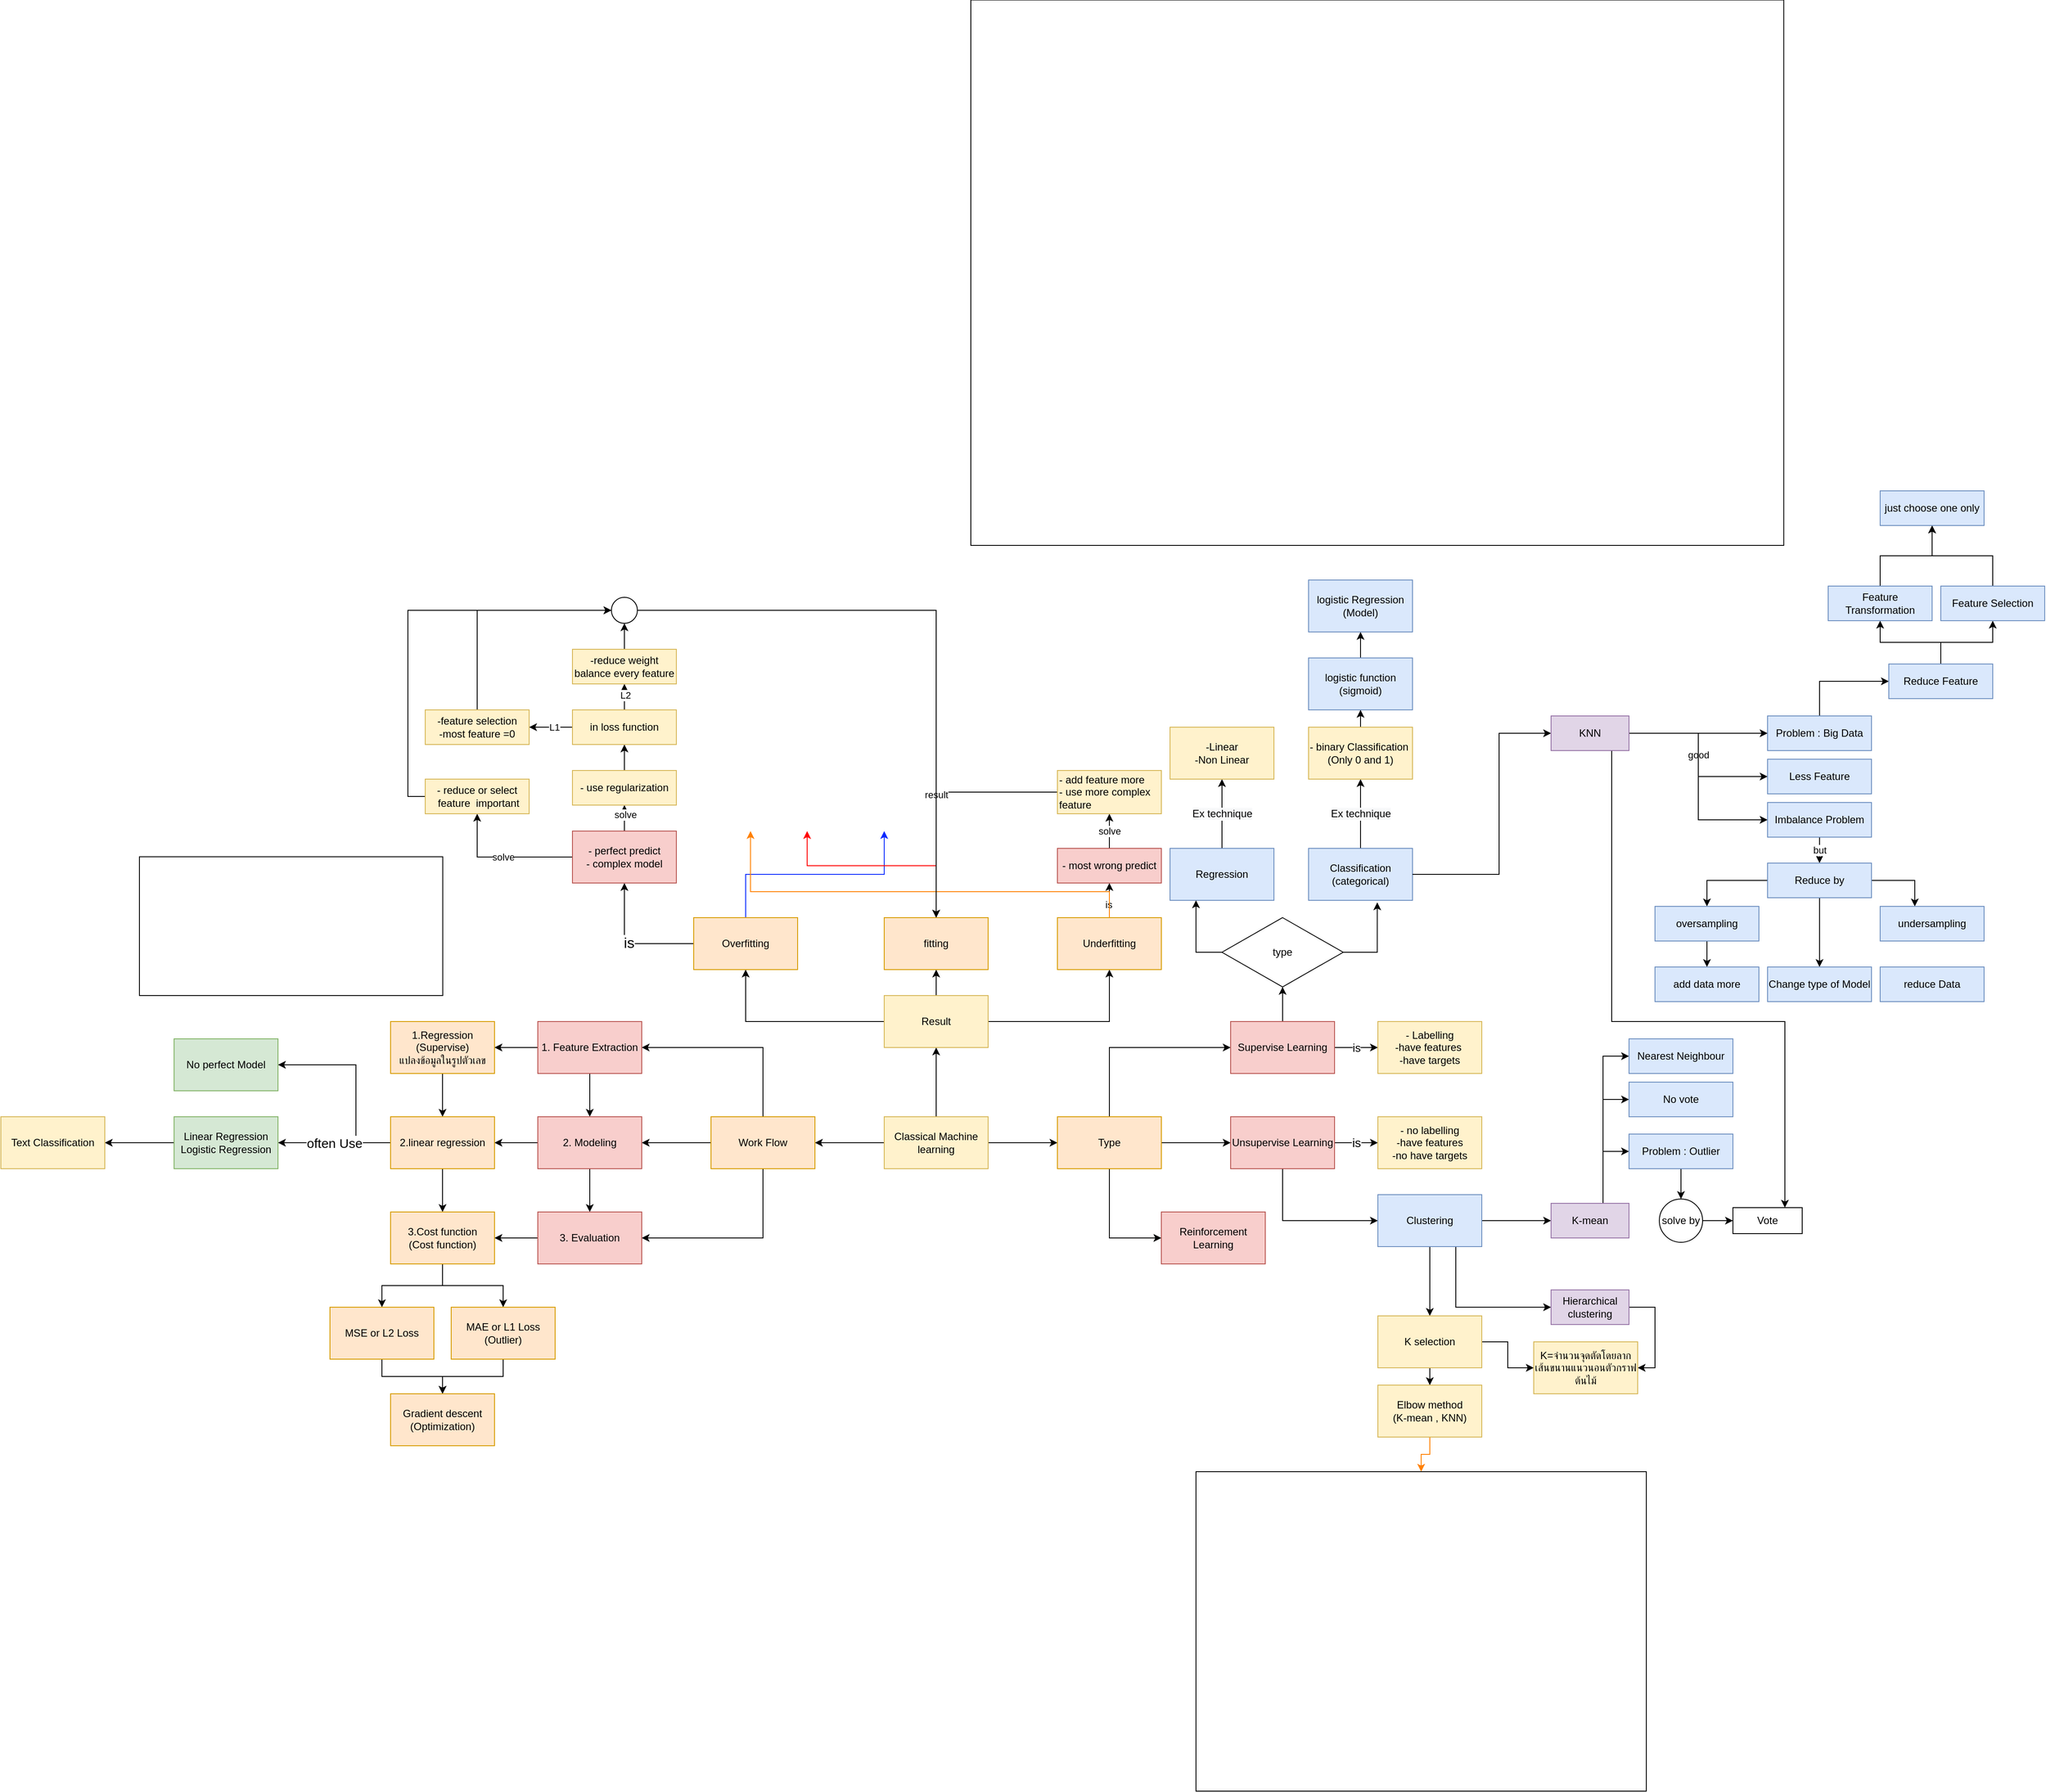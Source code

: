 <mxfile version="13.9.2" type="github">
  <diagram id="u7vMfmhDxUpjMfZTF0d0" name="Page-1">
    <mxGraphModel dx="4926" dy="3068" grid="1" gridSize="10" guides="1" tooltips="1" connect="1" arrows="1" fold="1" page="1" pageScale="1" pageWidth="850" pageHeight="1100" math="0" shadow="0">
      <root>
        <mxCell id="0" />
        <mxCell id="1" parent="0" />
        <mxCell id="d75JqOyk75VXoO-1uGtl-3" value="" style="edgeStyle=orthogonalEdgeStyle;rounded=0;orthogonalLoop=1;jettySize=auto;html=1;" parent="1" source="d75JqOyk75VXoO-1uGtl-1" target="d75JqOyk75VXoO-1uGtl-2" edge="1">
          <mxGeometry relative="1" as="geometry" />
        </mxCell>
        <mxCell id="d75JqOyk75VXoO-1uGtl-12" value="" style="edgeStyle=orthogonalEdgeStyle;rounded=0;orthogonalLoop=1;jettySize=auto;html=1;" parent="1" source="d75JqOyk75VXoO-1uGtl-1" target="d75JqOyk75VXoO-1uGtl-11" edge="1">
          <mxGeometry relative="1" as="geometry" />
        </mxCell>
        <mxCell id="d75JqOyk75VXoO-1uGtl-41" value="" style="edgeStyle=orthogonalEdgeStyle;rounded=0;orthogonalLoop=1;jettySize=auto;html=1;" parent="1" source="d75JqOyk75VXoO-1uGtl-1" target="d75JqOyk75VXoO-1uGtl-40" edge="1">
          <mxGeometry relative="1" as="geometry" />
        </mxCell>
        <mxCell id="d75JqOyk75VXoO-1uGtl-1" value="Classical Machine&lt;br&gt;learning" style="rounded=0;whiteSpace=wrap;html=1;fillColor=#fff2cc;strokeColor=#d6b656;" parent="1" vertex="1">
          <mxGeometry x="360" y="220" width="120" height="60" as="geometry" />
        </mxCell>
        <mxCell id="d75JqOyk75VXoO-1uGtl-5" value="" style="edgeStyle=orthogonalEdgeStyle;rounded=0;orthogonalLoop=1;jettySize=auto;html=1;" parent="1" source="d75JqOyk75VXoO-1uGtl-2" target="d75JqOyk75VXoO-1uGtl-4" edge="1">
          <mxGeometry relative="1" as="geometry">
            <Array as="points">
              <mxPoint x="620" y="140" />
            </Array>
          </mxGeometry>
        </mxCell>
        <mxCell id="d75JqOyk75VXoO-1uGtl-7" value="" style="edgeStyle=orthogonalEdgeStyle;rounded=0;orthogonalLoop=1;jettySize=auto;html=1;" parent="1" source="d75JqOyk75VXoO-1uGtl-2" target="d75JqOyk75VXoO-1uGtl-6" edge="1">
          <mxGeometry relative="1" as="geometry" />
        </mxCell>
        <mxCell id="d75JqOyk75VXoO-1uGtl-10" value="" style="edgeStyle=orthogonalEdgeStyle;rounded=0;orthogonalLoop=1;jettySize=auto;html=1;" parent="1" source="d75JqOyk75VXoO-1uGtl-2" target="d75JqOyk75VXoO-1uGtl-9" edge="1">
          <mxGeometry relative="1" as="geometry">
            <Array as="points">
              <mxPoint x="620" y="360" />
            </Array>
          </mxGeometry>
        </mxCell>
        <mxCell id="d75JqOyk75VXoO-1uGtl-2" value="Type" style="whiteSpace=wrap;html=1;rounded=0;fillColor=#ffe6cc;strokeColor=#d79b00;" parent="1" vertex="1">
          <mxGeometry x="560" y="220" width="120" height="60" as="geometry" />
        </mxCell>
        <mxCell id="d75JqOyk75VXoO-1uGtl-88" value="&lt;font style=&quot;font-size: 13px&quot;&gt;is&lt;/font&gt;" style="edgeStyle=orthogonalEdgeStyle;rounded=0;jumpSize=13;orthogonalLoop=1;jettySize=auto;html=1;" parent="1" source="d75JqOyk75VXoO-1uGtl-4" target="d75JqOyk75VXoO-1uGtl-87" edge="1">
          <mxGeometry relative="1" as="geometry" />
        </mxCell>
        <mxCell id="d75JqOyk75VXoO-1uGtl-101" value="" style="edgeStyle=orthogonalEdgeStyle;rounded=0;jumpSize=13;orthogonalLoop=1;jettySize=auto;html=1;" parent="1" source="d75JqOyk75VXoO-1uGtl-4" target="d75JqOyk75VXoO-1uGtl-100" edge="1">
          <mxGeometry relative="1" as="geometry" />
        </mxCell>
        <mxCell id="d75JqOyk75VXoO-1uGtl-4" value="Supervise Learning" style="whiteSpace=wrap;html=1;rounded=0;fillColor=#f8cecc;strokeColor=#b85450;" parent="1" vertex="1">
          <mxGeometry x="760" y="110" width="120" height="60" as="geometry" />
        </mxCell>
        <mxCell id="d75JqOyk75VXoO-1uGtl-90" value="&lt;font style=&quot;font-size: 14px&quot;&gt;is&lt;/font&gt;" style="edgeStyle=orthogonalEdgeStyle;rounded=0;jumpSize=13;orthogonalLoop=1;jettySize=auto;html=1;" parent="1" source="d75JqOyk75VXoO-1uGtl-6" target="d75JqOyk75VXoO-1uGtl-89" edge="1">
          <mxGeometry relative="1" as="geometry" />
        </mxCell>
        <mxCell id="HByZPsAXWkC0RNmv9mqs-2" value="" style="edgeStyle=orthogonalEdgeStyle;rounded=0;orthogonalLoop=1;jettySize=auto;html=1;entryX=0;entryY=0.5;entryDx=0;entryDy=0;" edge="1" parent="1" source="d75JqOyk75VXoO-1uGtl-6" target="HByZPsAXWkC0RNmv9mqs-1">
          <mxGeometry relative="1" as="geometry">
            <Array as="points">
              <mxPoint x="820" y="340" />
            </Array>
          </mxGeometry>
        </mxCell>
        <mxCell id="d75JqOyk75VXoO-1uGtl-6" value="Unsupervise Learning" style="whiteSpace=wrap;html=1;rounded=0;fillColor=#f8cecc;strokeColor=#b85450;" parent="1" vertex="1">
          <mxGeometry x="760" y="220" width="120" height="60" as="geometry" />
        </mxCell>
        <mxCell id="d75JqOyk75VXoO-1uGtl-9" value="Reinforcement&lt;br&gt;Learning" style="whiteSpace=wrap;html=1;rounded=0;fillColor=#f8cecc;strokeColor=#b85450;" parent="1" vertex="1">
          <mxGeometry x="680" y="330" width="120" height="60" as="geometry" />
        </mxCell>
        <mxCell id="d75JqOyk75VXoO-1uGtl-14" value="" style="edgeStyle=orthogonalEdgeStyle;rounded=0;orthogonalLoop=1;jettySize=auto;html=1;" parent="1" source="d75JqOyk75VXoO-1uGtl-11" target="d75JqOyk75VXoO-1uGtl-13" edge="1">
          <mxGeometry relative="1" as="geometry">
            <Array as="points">
              <mxPoint x="220" y="140" />
            </Array>
          </mxGeometry>
        </mxCell>
        <mxCell id="d75JqOyk75VXoO-1uGtl-16" value="" style="edgeStyle=orthogonalEdgeStyle;rounded=0;orthogonalLoop=1;jettySize=auto;html=1;" parent="1" source="d75JqOyk75VXoO-1uGtl-11" target="d75JqOyk75VXoO-1uGtl-15" edge="1">
          <mxGeometry relative="1" as="geometry">
            <Array as="points">
              <mxPoint x="160" y="250" />
            </Array>
          </mxGeometry>
        </mxCell>
        <mxCell id="d75JqOyk75VXoO-1uGtl-18" value="" style="edgeStyle=orthogonalEdgeStyle;rounded=0;orthogonalLoop=1;jettySize=auto;html=1;" parent="1" source="d75JqOyk75VXoO-1uGtl-11" target="d75JqOyk75VXoO-1uGtl-17" edge="1">
          <mxGeometry relative="1" as="geometry">
            <Array as="points">
              <mxPoint x="220" y="360" />
            </Array>
          </mxGeometry>
        </mxCell>
        <mxCell id="d75JqOyk75VXoO-1uGtl-11" value="Work Flow" style="rounded=0;whiteSpace=wrap;html=1;fillColor=#ffe6cc;strokeColor=#d79b00;" parent="1" vertex="1">
          <mxGeometry x="160" y="220" width="120" height="60" as="geometry" />
        </mxCell>
        <mxCell id="d75JqOyk75VXoO-1uGtl-19" style="edgeStyle=orthogonalEdgeStyle;rounded=0;orthogonalLoop=1;jettySize=auto;html=1;exitX=0.5;exitY=1;exitDx=0;exitDy=0;" parent="1" source="d75JqOyk75VXoO-1uGtl-13" target="d75JqOyk75VXoO-1uGtl-15" edge="1">
          <mxGeometry relative="1" as="geometry" />
        </mxCell>
        <mxCell id="d75JqOyk75VXoO-1uGtl-22" value="" style="edgeStyle=orthogonalEdgeStyle;rounded=0;orthogonalLoop=1;jettySize=auto;html=1;" parent="1" source="d75JqOyk75VXoO-1uGtl-13" target="d75JqOyk75VXoO-1uGtl-21" edge="1">
          <mxGeometry relative="1" as="geometry" />
        </mxCell>
        <mxCell id="d75JqOyk75VXoO-1uGtl-13" value="1. Feature Extraction" style="rounded=0;whiteSpace=wrap;html=1;fillColor=#f8cecc;strokeColor=#b85450;" parent="1" vertex="1">
          <mxGeometry x="-40" y="110" width="120" height="60" as="geometry" />
        </mxCell>
        <mxCell id="d75JqOyk75VXoO-1uGtl-20" style="edgeStyle=orthogonalEdgeStyle;rounded=0;orthogonalLoop=1;jettySize=auto;html=1;entryX=0.5;entryY=0;entryDx=0;entryDy=0;" parent="1" source="d75JqOyk75VXoO-1uGtl-15" target="d75JqOyk75VXoO-1uGtl-17" edge="1">
          <mxGeometry relative="1" as="geometry" />
        </mxCell>
        <mxCell id="d75JqOyk75VXoO-1uGtl-30" style="edgeStyle=orthogonalEdgeStyle;rounded=0;orthogonalLoop=1;jettySize=auto;html=1;" parent="1" source="d75JqOyk75VXoO-1uGtl-15" target="d75JqOyk75VXoO-1uGtl-23" edge="1">
          <mxGeometry relative="1" as="geometry" />
        </mxCell>
        <mxCell id="d75JqOyk75VXoO-1uGtl-15" value="2. Modeling" style="rounded=0;whiteSpace=wrap;html=1;fillColor=#f8cecc;strokeColor=#b85450;" parent="1" vertex="1">
          <mxGeometry x="-40" y="220" width="120" height="60" as="geometry" />
        </mxCell>
        <mxCell id="d75JqOyk75VXoO-1uGtl-31" value="" style="edgeStyle=orthogonalEdgeStyle;rounded=0;orthogonalLoop=1;jettySize=auto;html=1;" parent="1" source="d75JqOyk75VXoO-1uGtl-17" target="d75JqOyk75VXoO-1uGtl-28" edge="1">
          <mxGeometry relative="1" as="geometry" />
        </mxCell>
        <mxCell id="d75JqOyk75VXoO-1uGtl-17" value="3. Evaluation" style="rounded=0;whiteSpace=wrap;html=1;fillColor=#f8cecc;strokeColor=#b85450;" parent="1" vertex="1">
          <mxGeometry x="-40" y="330" width="120" height="60" as="geometry" />
        </mxCell>
        <mxCell id="d75JqOyk75VXoO-1uGtl-24" value="" style="edgeStyle=orthogonalEdgeStyle;rounded=0;orthogonalLoop=1;jettySize=auto;html=1;" parent="1" source="d75JqOyk75VXoO-1uGtl-21" target="d75JqOyk75VXoO-1uGtl-23" edge="1">
          <mxGeometry relative="1" as="geometry" />
        </mxCell>
        <mxCell id="d75JqOyk75VXoO-1uGtl-21" value="1.Regression&lt;br&gt;(Supervise)&lt;br&gt;แปลงข้อมูลในรูปตัวเลข" style="rounded=0;whiteSpace=wrap;html=1;fillColor=#ffe6cc;strokeColor=#d79b00;" parent="1" vertex="1">
          <mxGeometry x="-210" y="110" width="120" height="60" as="geometry" />
        </mxCell>
        <mxCell id="d75JqOyk75VXoO-1uGtl-32" value="" style="edgeStyle=orthogonalEdgeStyle;rounded=0;orthogonalLoop=1;jettySize=auto;html=1;" parent="1" source="d75JqOyk75VXoO-1uGtl-23" target="d75JqOyk75VXoO-1uGtl-28" edge="1">
          <mxGeometry relative="1" as="geometry" />
        </mxCell>
        <mxCell id="HByZPsAXWkC0RNmv9mqs-50" value="" style="edgeStyle=orthogonalEdgeStyle;rounded=0;orthogonalLoop=1;jettySize=auto;html=1;entryX=1;entryY=0.5;entryDx=0;entryDy=0;" edge="1" parent="1" source="d75JqOyk75VXoO-1uGtl-23" target="HByZPsAXWkC0RNmv9mqs-49">
          <mxGeometry relative="1" as="geometry">
            <Array as="points">
              <mxPoint x="-250" y="250" />
              <mxPoint x="-250" y="160" />
            </Array>
          </mxGeometry>
        </mxCell>
        <mxCell id="HByZPsAXWkC0RNmv9mqs-52" value="&lt;font style=&quot;font-size: 15px&quot;&gt;often Use&lt;/font&gt;" style="edgeStyle=orthogonalEdgeStyle;rounded=0;orthogonalLoop=1;jettySize=auto;html=1;" edge="1" parent="1" source="d75JqOyk75VXoO-1uGtl-23" target="HByZPsAXWkC0RNmv9mqs-51">
          <mxGeometry relative="1" as="geometry" />
        </mxCell>
        <mxCell id="d75JqOyk75VXoO-1uGtl-23" value="2.linear regression" style="rounded=0;whiteSpace=wrap;html=1;fillColor=#ffe6cc;strokeColor=#d79b00;" parent="1" vertex="1">
          <mxGeometry x="-210" y="220" width="120" height="60" as="geometry" />
        </mxCell>
        <mxCell id="d75JqOyk75VXoO-1uGtl-34" value="" style="edgeStyle=orthogonalEdgeStyle;rounded=0;orthogonalLoop=1;jettySize=auto;html=1;" parent="1" source="d75JqOyk75VXoO-1uGtl-28" target="d75JqOyk75VXoO-1uGtl-33" edge="1">
          <mxGeometry relative="1" as="geometry" />
        </mxCell>
        <mxCell id="d75JqOyk75VXoO-1uGtl-36" value="" style="edgeStyle=orthogonalEdgeStyle;rounded=0;orthogonalLoop=1;jettySize=auto;html=1;" parent="1" source="d75JqOyk75VXoO-1uGtl-28" target="d75JqOyk75VXoO-1uGtl-35" edge="1">
          <mxGeometry relative="1" as="geometry" />
        </mxCell>
        <mxCell id="d75JqOyk75VXoO-1uGtl-28" value="3.Cost function&lt;br&gt;(Cost function)" style="rounded=0;whiteSpace=wrap;html=1;fillColor=#ffe6cc;strokeColor=#d79b00;" parent="1" vertex="1">
          <mxGeometry x="-210" y="330" width="120" height="60" as="geometry" />
        </mxCell>
        <mxCell id="d75JqOyk75VXoO-1uGtl-39" style="edgeStyle=orthogonalEdgeStyle;rounded=0;orthogonalLoop=1;jettySize=auto;html=1;" parent="1" source="d75JqOyk75VXoO-1uGtl-33" target="d75JqOyk75VXoO-1uGtl-37" edge="1">
          <mxGeometry relative="1" as="geometry" />
        </mxCell>
        <mxCell id="d75JqOyk75VXoO-1uGtl-33" value="MSE or L2 Loss" style="rounded=0;whiteSpace=wrap;html=1;fillColor=#ffe6cc;strokeColor=#d79b00;" parent="1" vertex="1">
          <mxGeometry x="-280" y="440" width="120" height="60" as="geometry" />
        </mxCell>
        <mxCell id="d75JqOyk75VXoO-1uGtl-38" value="" style="edgeStyle=orthogonalEdgeStyle;rounded=0;orthogonalLoop=1;jettySize=auto;html=1;" parent="1" source="d75JqOyk75VXoO-1uGtl-35" target="d75JqOyk75VXoO-1uGtl-37" edge="1">
          <mxGeometry relative="1" as="geometry" />
        </mxCell>
        <mxCell id="d75JqOyk75VXoO-1uGtl-35" value="MAE or L1 Loss&lt;br&gt;(Outlier)" style="rounded=0;whiteSpace=wrap;html=1;fillColor=#ffe6cc;strokeColor=#d79b00;" parent="1" vertex="1">
          <mxGeometry x="-140" y="440" width="120" height="60" as="geometry" />
        </mxCell>
        <mxCell id="d75JqOyk75VXoO-1uGtl-37" value="Gradient descent&lt;br&gt;(Optimization)" style="rounded=0;whiteSpace=wrap;html=1;fillColor=#ffe6cc;strokeColor=#d79b00;" parent="1" vertex="1">
          <mxGeometry x="-210" y="540" width="120" height="60" as="geometry" />
        </mxCell>
        <mxCell id="d75JqOyk75VXoO-1uGtl-43" value="" style="edgeStyle=orthogonalEdgeStyle;rounded=0;orthogonalLoop=1;jettySize=auto;html=1;" parent="1" source="d75JqOyk75VXoO-1uGtl-40" target="d75JqOyk75VXoO-1uGtl-42" edge="1">
          <mxGeometry relative="1" as="geometry" />
        </mxCell>
        <mxCell id="d75JqOyk75VXoO-1uGtl-45" value="" style="edgeStyle=orthogonalEdgeStyle;rounded=0;orthogonalLoop=1;jettySize=auto;html=1;" parent="1" source="d75JqOyk75VXoO-1uGtl-40" target="d75JqOyk75VXoO-1uGtl-44" edge="1">
          <mxGeometry relative="1" as="geometry" />
        </mxCell>
        <mxCell id="d75JqOyk75VXoO-1uGtl-47" value="" style="edgeStyle=orthogonalEdgeStyle;rounded=0;orthogonalLoop=1;jettySize=auto;html=1;" parent="1" source="d75JqOyk75VXoO-1uGtl-40" target="d75JqOyk75VXoO-1uGtl-46" edge="1">
          <mxGeometry relative="1" as="geometry" />
        </mxCell>
        <mxCell id="d75JqOyk75VXoO-1uGtl-40" value="Result" style="rounded=0;whiteSpace=wrap;html=1;fillColor=#fff2cc;strokeColor=#d6b656;" parent="1" vertex="1">
          <mxGeometry x="360" y="80" width="120" height="60" as="geometry" />
        </mxCell>
        <mxCell id="d75JqOyk75VXoO-1uGtl-49" value="&lt;font style=&quot;font-size: 17px&quot;&gt;is&lt;/font&gt;" style="edgeStyle=orthogonalEdgeStyle;rounded=0;orthogonalLoop=1;jettySize=auto;html=1;jumpSize=13;" parent="1" source="d75JqOyk75VXoO-1uGtl-42" target="d75JqOyk75VXoO-1uGtl-48" edge="1">
          <mxGeometry relative="1" as="geometry" />
        </mxCell>
        <mxCell id="HByZPsAXWkC0RNmv9mqs-72" style="edgeStyle=orthogonalEdgeStyle;rounded=0;orthogonalLoop=1;jettySize=auto;html=1;strokeColor=#0829FF;" edge="1" parent="1" source="d75JqOyk75VXoO-1uGtl-42" target="HByZPsAXWkC0RNmv9mqs-71">
          <mxGeometry relative="1" as="geometry">
            <Array as="points">
              <mxPoint x="200" y="-60" />
              <mxPoint x="360" y="-60" />
            </Array>
          </mxGeometry>
        </mxCell>
        <mxCell id="d75JqOyk75VXoO-1uGtl-42" value="Overfitting" style="rounded=0;whiteSpace=wrap;html=1;fillColor=#ffe6cc;strokeColor=#d79b00;" parent="1" vertex="1">
          <mxGeometry x="140" y="-10" width="120" height="60" as="geometry" />
        </mxCell>
        <mxCell id="HByZPsAXWkC0RNmv9mqs-73" style="edgeStyle=orthogonalEdgeStyle;rounded=0;orthogonalLoop=1;jettySize=auto;html=1;strokeColor=#FF0000;" edge="1" parent="1" source="d75JqOyk75VXoO-1uGtl-44" target="HByZPsAXWkC0RNmv9mqs-71">
          <mxGeometry relative="1" as="geometry">
            <Array as="points">
              <mxPoint x="420" y="-70" />
              <mxPoint x="271" y="-70" />
            </Array>
          </mxGeometry>
        </mxCell>
        <mxCell id="d75JqOyk75VXoO-1uGtl-44" value="fitting" style="rounded=0;whiteSpace=wrap;html=1;fillColor=#ffe6cc;strokeColor=#d79b00;" parent="1" vertex="1">
          <mxGeometry x="360" y="-10" width="120" height="60" as="geometry" />
        </mxCell>
        <mxCell id="d75JqOyk75VXoO-1uGtl-66" value="" style="edgeStyle=orthogonalEdgeStyle;rounded=0;jumpSize=13;orthogonalLoop=1;jettySize=auto;html=1;" parent="1" source="d75JqOyk75VXoO-1uGtl-46" target="d75JqOyk75VXoO-1uGtl-65" edge="1">
          <mxGeometry relative="1" as="geometry" />
        </mxCell>
        <mxCell id="d75JqOyk75VXoO-1uGtl-67" value="is" style="edgeLabel;html=1;align=center;verticalAlign=middle;resizable=0;points=[];" parent="d75JqOyk75VXoO-1uGtl-66" vertex="1" connectable="0">
          <mxGeometry x="-0.22" y="1" relative="1" as="geometry">
            <mxPoint as="offset" />
          </mxGeometry>
        </mxCell>
        <mxCell id="HByZPsAXWkC0RNmv9mqs-74" style="edgeStyle=orthogonalEdgeStyle;rounded=0;orthogonalLoop=1;jettySize=auto;html=1;entryX=0.25;entryY=1;entryDx=0;entryDy=0;strokeColor=#FF8000;" edge="1" parent="1" source="d75JqOyk75VXoO-1uGtl-46" target="HByZPsAXWkC0RNmv9mqs-71">
          <mxGeometry relative="1" as="geometry">
            <Array as="points">
              <mxPoint x="620" y="-40" />
              <mxPoint x="206" y="-40" />
            </Array>
          </mxGeometry>
        </mxCell>
        <mxCell id="d75JqOyk75VXoO-1uGtl-46" value="Underfitting" style="rounded=0;whiteSpace=wrap;html=1;fillColor=#ffe6cc;strokeColor=#d79b00;" parent="1" vertex="1">
          <mxGeometry x="560" y="-10" width="120" height="60" as="geometry" />
        </mxCell>
        <mxCell id="d75JqOyk75VXoO-1uGtl-53" value="solve" style="edgeStyle=orthogonalEdgeStyle;rounded=0;jumpSize=13;orthogonalLoop=1;jettySize=auto;html=1;" parent="1" source="d75JqOyk75VXoO-1uGtl-48" target="d75JqOyk75VXoO-1uGtl-52" edge="1">
          <mxGeometry relative="1" as="geometry" />
        </mxCell>
        <mxCell id="d75JqOyk75VXoO-1uGtl-55" value="" style="edgeStyle=orthogonalEdgeStyle;rounded=0;jumpSize=13;orthogonalLoop=1;jettySize=auto;html=1;" parent="1" source="d75JqOyk75VXoO-1uGtl-48" target="d75JqOyk75VXoO-1uGtl-54" edge="1">
          <mxGeometry relative="1" as="geometry" />
        </mxCell>
        <mxCell id="d75JqOyk75VXoO-1uGtl-56" value="solve" style="edgeLabel;html=1;align=center;verticalAlign=middle;resizable=0;points=[];" parent="d75JqOyk75VXoO-1uGtl-55" vertex="1" connectable="0">
          <mxGeometry x="-0.212" y="-1" relative="1" as="geometry">
            <mxPoint as="offset" />
          </mxGeometry>
        </mxCell>
        <mxCell id="d75JqOyk75VXoO-1uGtl-48" value="- perfect predict&lt;br&gt;- complex model" style="rounded=0;whiteSpace=wrap;html=1;fillColor=#f8cecc;strokeColor=#b85450;" parent="1" vertex="1">
          <mxGeometry y="-110" width="120" height="60" as="geometry" />
        </mxCell>
        <mxCell id="d75JqOyk75VXoO-1uGtl-76" style="edgeStyle=orthogonalEdgeStyle;rounded=0;jumpSize=13;orthogonalLoop=1;jettySize=auto;html=1;entryX=0;entryY=0.5;entryDx=0;entryDy=0;" parent="1" source="d75JqOyk75VXoO-1uGtl-52" target="d75JqOyk75VXoO-1uGtl-73" edge="1">
          <mxGeometry relative="1" as="geometry">
            <Array as="points">
              <mxPoint x="-190" y="-150" />
              <mxPoint x="-190" y="-365" />
            </Array>
          </mxGeometry>
        </mxCell>
        <mxCell id="d75JqOyk75VXoO-1uGtl-52" value="- reduce or select&lt;br&gt;&amp;nbsp;feature&amp;nbsp; important" style="rounded=0;whiteSpace=wrap;html=1;fillColor=#fff2cc;strokeColor=#d6b656;" parent="1" vertex="1">
          <mxGeometry x="-170" y="-170" width="120" height="40" as="geometry" />
        </mxCell>
        <mxCell id="d75JqOyk75VXoO-1uGtl-58" value="" style="edgeStyle=orthogonalEdgeStyle;rounded=0;jumpSize=13;orthogonalLoop=1;jettySize=auto;html=1;" parent="1" source="d75JqOyk75VXoO-1uGtl-54" target="d75JqOyk75VXoO-1uGtl-57" edge="1">
          <mxGeometry relative="1" as="geometry" />
        </mxCell>
        <mxCell id="d75JqOyk75VXoO-1uGtl-54" value="- use regularization" style="rounded=0;whiteSpace=wrap;html=1;fillColor=#fff2cc;strokeColor=#d6b656;" parent="1" vertex="1">
          <mxGeometry y="-180" width="120" height="40" as="geometry" />
        </mxCell>
        <mxCell id="d75JqOyk75VXoO-1uGtl-60" value="" style="edgeStyle=orthogonalEdgeStyle;rounded=0;jumpSize=13;orthogonalLoop=1;jettySize=auto;html=1;" parent="1" source="d75JqOyk75VXoO-1uGtl-57" target="d75JqOyk75VXoO-1uGtl-59" edge="1">
          <mxGeometry relative="1" as="geometry" />
        </mxCell>
        <mxCell id="d75JqOyk75VXoO-1uGtl-61" value="L1" style="edgeLabel;html=1;align=center;verticalAlign=middle;resizable=0;points=[];" parent="d75JqOyk75VXoO-1uGtl-60" vertex="1" connectable="0">
          <mxGeometry x="-0.156" relative="1" as="geometry">
            <mxPoint as="offset" />
          </mxGeometry>
        </mxCell>
        <mxCell id="d75JqOyk75VXoO-1uGtl-63" value="" style="edgeStyle=orthogonalEdgeStyle;rounded=0;jumpSize=13;orthogonalLoop=1;jettySize=auto;html=1;" parent="1" source="d75JqOyk75VXoO-1uGtl-57" target="d75JqOyk75VXoO-1uGtl-62" edge="1">
          <mxGeometry relative="1" as="geometry" />
        </mxCell>
        <mxCell id="d75JqOyk75VXoO-1uGtl-64" value="L2" style="edgeLabel;html=1;align=center;verticalAlign=middle;resizable=0;points=[];" parent="d75JqOyk75VXoO-1uGtl-63" vertex="1" connectable="0">
          <mxGeometry x="-0.292" y="-1" relative="1" as="geometry">
            <mxPoint as="offset" />
          </mxGeometry>
        </mxCell>
        <mxCell id="d75JqOyk75VXoO-1uGtl-57" value="in loss function" style="rounded=0;whiteSpace=wrap;html=1;fillColor=#fff2cc;strokeColor=#d6b656;" parent="1" vertex="1">
          <mxGeometry y="-250" width="120" height="40" as="geometry" />
        </mxCell>
        <mxCell id="d75JqOyk75VXoO-1uGtl-75" style="edgeStyle=orthogonalEdgeStyle;rounded=0;jumpSize=13;orthogonalLoop=1;jettySize=auto;html=1;" parent="1" source="d75JqOyk75VXoO-1uGtl-59" target="d75JqOyk75VXoO-1uGtl-73" edge="1">
          <mxGeometry relative="1" as="geometry">
            <Array as="points">
              <mxPoint x="-110" y="-365" />
            </Array>
          </mxGeometry>
        </mxCell>
        <mxCell id="d75JqOyk75VXoO-1uGtl-59" value="-feature selection&lt;br&gt;-most feature =0&lt;br&gt;" style="rounded=0;whiteSpace=wrap;html=1;fillColor=#fff2cc;strokeColor=#d6b656;" parent="1" vertex="1">
          <mxGeometry x="-170" y="-250" width="120" height="40" as="geometry" />
        </mxCell>
        <mxCell id="d75JqOyk75VXoO-1uGtl-77" style="edgeStyle=orthogonalEdgeStyle;rounded=0;jumpSize=13;orthogonalLoop=1;jettySize=auto;html=1;entryX=0.5;entryY=1;entryDx=0;entryDy=0;" parent="1" source="d75JqOyk75VXoO-1uGtl-62" target="d75JqOyk75VXoO-1uGtl-73" edge="1">
          <mxGeometry relative="1" as="geometry" />
        </mxCell>
        <mxCell id="d75JqOyk75VXoO-1uGtl-62" value="-reduce weight balance every feature" style="rounded=0;whiteSpace=wrap;html=1;fillColor=#fff2cc;strokeColor=#d6b656;" parent="1" vertex="1">
          <mxGeometry y="-320" width="120" height="40" as="geometry" />
        </mxCell>
        <mxCell id="d75JqOyk75VXoO-1uGtl-69" value="solve" style="edgeStyle=orthogonalEdgeStyle;rounded=0;jumpSize=13;orthogonalLoop=1;jettySize=auto;html=1;" parent="1" source="d75JqOyk75VXoO-1uGtl-65" target="d75JqOyk75VXoO-1uGtl-68" edge="1">
          <mxGeometry relative="1" as="geometry" />
        </mxCell>
        <mxCell id="d75JqOyk75VXoO-1uGtl-65" value="- most wrong predict" style="rounded=0;whiteSpace=wrap;html=1;fillColor=#f8cecc;strokeColor=#b85450;" parent="1" vertex="1">
          <mxGeometry x="560" y="-90" width="120" height="40" as="geometry" />
        </mxCell>
        <mxCell id="d75JqOyk75VXoO-1uGtl-70" value="result" style="edgeStyle=orthogonalEdgeStyle;rounded=0;jumpSize=13;orthogonalLoop=1;jettySize=auto;html=1;" parent="1" source="d75JqOyk75VXoO-1uGtl-68" target="d75JqOyk75VXoO-1uGtl-44" edge="1">
          <mxGeometry relative="1" as="geometry" />
        </mxCell>
        <mxCell id="d75JqOyk75VXoO-1uGtl-68" value="- add feature more&lt;br&gt;&lt;div&gt;&lt;span&gt;- use more complex feature&lt;/span&gt;&lt;/div&gt;" style="rounded=0;whiteSpace=wrap;html=1;fillColor=#fff2cc;strokeColor=#d6b656;align=left;" parent="1" vertex="1">
          <mxGeometry x="560" y="-180" width="120" height="50" as="geometry" />
        </mxCell>
        <mxCell id="d75JqOyk75VXoO-1uGtl-78" style="edgeStyle=orthogonalEdgeStyle;rounded=0;jumpSize=13;orthogonalLoop=1;jettySize=auto;html=1;entryX=0.5;entryY=0;entryDx=0;entryDy=0;" parent="1" source="d75JqOyk75VXoO-1uGtl-73" target="d75JqOyk75VXoO-1uGtl-44" edge="1">
          <mxGeometry relative="1" as="geometry" />
        </mxCell>
        <mxCell id="d75JqOyk75VXoO-1uGtl-73" value="" style="ellipse;whiteSpace=wrap;html=1;aspect=fixed;" parent="1" vertex="1">
          <mxGeometry x="45" y="-380" width="30" height="30" as="geometry" />
        </mxCell>
        <mxCell id="d75JqOyk75VXoO-1uGtl-94" value="&lt;span style=&quot;color: rgb(0 , 0 , 0) ; font-family: &amp;#34;helvetica&amp;#34; ; font-size: 12px ; font-style: normal ; font-weight: 400 ; letter-spacing: normal ; text-align: center ; text-indent: 0px ; text-transform: none ; word-spacing: 0px ; background-color: rgb(248 , 249 , 250) ; display: inline ; float: none&quot;&gt;Ex technique&lt;/span&gt;" style="edgeStyle=orthogonalEdgeStyle;rounded=0;jumpSize=13;orthogonalLoop=1;jettySize=auto;html=1;" parent="1" source="d75JqOyk75VXoO-1uGtl-79" target="d75JqOyk75VXoO-1uGtl-93" edge="1">
          <mxGeometry relative="1" as="geometry" />
        </mxCell>
        <mxCell id="d75JqOyk75VXoO-1uGtl-79" value="Regression" style="whiteSpace=wrap;html=1;rounded=0;fillColor=#dae8fc;strokeColor=#6c8ebf;" parent="1" vertex="1">
          <mxGeometry x="690" y="-90" width="120" height="60" as="geometry" />
        </mxCell>
        <mxCell id="d75JqOyk75VXoO-1uGtl-92" value="&lt;span style=&quot;color: rgb(0 , 0 , 0) ; font-family: &amp;#34;helvetica&amp;#34; ; font-size: 12px ; font-style: normal ; font-weight: 400 ; letter-spacing: normal ; text-align: center ; text-indent: 0px ; text-transform: none ; word-spacing: 0px ; background-color: rgb(248 , 249 , 250) ; display: inline ; float: none&quot;&gt;Ex technique&lt;/span&gt;" style="edgeStyle=orthogonalEdgeStyle;rounded=0;jumpSize=13;orthogonalLoop=1;jettySize=auto;html=1;" parent="1" source="d75JqOyk75VXoO-1uGtl-81" target="d75JqOyk75VXoO-1uGtl-91" edge="1">
          <mxGeometry relative="1" as="geometry" />
        </mxCell>
        <mxCell id="d75JqOyk75VXoO-1uGtl-81" value="Classification&lt;br&gt;(categorical)" style="whiteSpace=wrap;html=1;rounded=0;fillColor=#dae8fc;strokeColor=#6c8ebf;" parent="1" vertex="1">
          <mxGeometry x="850" y="-90" width="120" height="60" as="geometry" />
        </mxCell>
        <mxCell id="d75JqOyk75VXoO-1uGtl-85" style="edgeStyle=orthogonalEdgeStyle;rounded=0;jumpSize=13;orthogonalLoop=1;jettySize=auto;html=1;exitX=0;exitY=0.5;exitDx=0;exitDy=0;entryX=0.25;entryY=1;entryDx=0;entryDy=0;" parent="1" source="d75JqOyk75VXoO-1uGtl-100" target="d75JqOyk75VXoO-1uGtl-79" edge="1">
          <mxGeometry relative="1" as="geometry">
            <mxPoint x="820.059" y="20.0" as="sourcePoint" />
          </mxGeometry>
        </mxCell>
        <mxCell id="d75JqOyk75VXoO-1uGtl-86" style="edgeStyle=orthogonalEdgeStyle;rounded=0;jumpSize=13;orthogonalLoop=1;jettySize=auto;html=1;exitX=1;exitY=0.5;exitDx=0;exitDy=0;entryX=0.661;entryY=1.04;entryDx=0;entryDy=0;entryPerimeter=0;" parent="1" source="d75JqOyk75VXoO-1uGtl-100" target="d75JqOyk75VXoO-1uGtl-81" edge="1">
          <mxGeometry relative="1" as="geometry">
            <mxPoint x="820.059" y="20.0" as="sourcePoint" />
          </mxGeometry>
        </mxCell>
        <mxCell id="d75JqOyk75VXoO-1uGtl-87" value="- Labelling&lt;br&gt;-have features&amp;nbsp;&lt;br&gt;-have targets" style="whiteSpace=wrap;html=1;rounded=0;fillColor=#fff2cc;strokeColor=#d6b656;" parent="1" vertex="1">
          <mxGeometry x="930" y="110" width="120" height="60" as="geometry" />
        </mxCell>
        <mxCell id="d75JqOyk75VXoO-1uGtl-89" value="- no labelling&lt;br&gt;-have features&lt;br&gt;-no have targets" style="whiteSpace=wrap;html=1;rounded=0;fillColor=#fff2cc;strokeColor=#d6b656;" parent="1" vertex="1">
          <mxGeometry x="930" y="220" width="120" height="60" as="geometry" />
        </mxCell>
        <mxCell id="d75JqOyk75VXoO-1uGtl-96" value="" style="edgeStyle=orthogonalEdgeStyle;rounded=0;jumpSize=13;orthogonalLoop=1;jettySize=auto;html=1;" parent="1" source="d75JqOyk75VXoO-1uGtl-91" target="d75JqOyk75VXoO-1uGtl-95" edge="1">
          <mxGeometry relative="1" as="geometry" />
        </mxCell>
        <mxCell id="d75JqOyk75VXoO-1uGtl-91" value="- binary Classification&amp;nbsp;&lt;br&gt;(Only 0 and 1)" style="whiteSpace=wrap;html=1;rounded=0;fillColor=#fff2cc;strokeColor=#d6b656;" parent="1" vertex="1">
          <mxGeometry x="850" y="-230" width="120" height="60" as="geometry" />
        </mxCell>
        <mxCell id="d75JqOyk75VXoO-1uGtl-93" value="-Linear&lt;br&gt;-Non Linear" style="whiteSpace=wrap;html=1;rounded=0;fillColor=#fff2cc;strokeColor=#d6b656;" parent="1" vertex="1">
          <mxGeometry x="690" y="-230" width="120" height="60" as="geometry" />
        </mxCell>
        <mxCell id="d75JqOyk75VXoO-1uGtl-98" value="" style="edgeStyle=orthogonalEdgeStyle;rounded=0;jumpSize=13;orthogonalLoop=1;jettySize=auto;html=1;" parent="1" source="d75JqOyk75VXoO-1uGtl-95" target="d75JqOyk75VXoO-1uGtl-97" edge="1">
          <mxGeometry relative="1" as="geometry" />
        </mxCell>
        <mxCell id="d75JqOyk75VXoO-1uGtl-95" value="logistic function (sigmoid)" style="whiteSpace=wrap;html=1;rounded=0;fillColor=#dae8fc;strokeColor=#6c8ebf;" parent="1" vertex="1">
          <mxGeometry x="850" y="-310" width="120" height="60" as="geometry" />
        </mxCell>
        <mxCell id="d75JqOyk75VXoO-1uGtl-97" value="logistic Regression&lt;br&gt;(Model)" style="whiteSpace=wrap;html=1;rounded=0;fillColor=#dae8fc;strokeColor=#6c8ebf;" parent="1" vertex="1">
          <mxGeometry x="850" y="-400" width="120" height="60" as="geometry" />
        </mxCell>
        <mxCell id="d75JqOyk75VXoO-1uGtl-100" value="type" style="rhombus;whiteSpace=wrap;html=1;" parent="1" vertex="1">
          <mxGeometry x="750" y="-10" width="140" height="80" as="geometry" />
        </mxCell>
        <mxCell id="d75JqOyk75VXoO-1uGtl-103" value="" style="shape=image;verticalLabelPosition=bottom;labelBackgroundColor=#ffffff;verticalAlign=top;aspect=fixed;imageAspect=0;image=https://www.ninenox.com/wp-content/uploads/2020/10/ECQDlFOWkAEJzlY.jpg;imageBorder=#000000;" parent="1" vertex="1">
          <mxGeometry x="-500" y="-80.31" width="350.26" height="160.31" as="geometry" />
        </mxCell>
        <mxCell id="HByZPsAXWkC0RNmv9mqs-4" value="" style="edgeStyle=orthogonalEdgeStyle;rounded=0;orthogonalLoop=1;jettySize=auto;html=1;" edge="1" parent="1" source="HByZPsAXWkC0RNmv9mqs-1" target="HByZPsAXWkC0RNmv9mqs-3">
          <mxGeometry relative="1" as="geometry" />
        </mxCell>
        <mxCell id="HByZPsAXWkC0RNmv9mqs-8" value="" style="edgeStyle=orthogonalEdgeStyle;rounded=0;orthogonalLoop=1;jettySize=auto;html=1;entryX=0;entryY=0.5;entryDx=0;entryDy=0;" edge="1" parent="1" source="HByZPsAXWkC0RNmv9mqs-1" target="HByZPsAXWkC0RNmv9mqs-7">
          <mxGeometry relative="1" as="geometry">
            <Array as="points">
              <mxPoint x="1020" y="440" />
            </Array>
          </mxGeometry>
        </mxCell>
        <mxCell id="HByZPsAXWkC0RNmv9mqs-39" value="" style="edgeStyle=orthogonalEdgeStyle;rounded=0;orthogonalLoop=1;jettySize=auto;html=1;" edge="1" parent="1" source="HByZPsAXWkC0RNmv9mqs-1" target="HByZPsAXWkC0RNmv9mqs-38">
          <mxGeometry relative="1" as="geometry" />
        </mxCell>
        <mxCell id="HByZPsAXWkC0RNmv9mqs-1" value="Clustering" style="whiteSpace=wrap;html=1;rounded=0;fillColor=#dae8fc;strokeColor=#6c8ebf;" vertex="1" parent="1">
          <mxGeometry x="930" y="310" width="120" height="60" as="geometry" />
        </mxCell>
        <mxCell id="HByZPsAXWkC0RNmv9mqs-10" value="" style="edgeStyle=orthogonalEdgeStyle;rounded=0;orthogonalLoop=1;jettySize=auto;html=1;entryX=0;entryY=0.5;entryDx=0;entryDy=0;" edge="1" parent="1" source="HByZPsAXWkC0RNmv9mqs-3" target="HByZPsAXWkC0RNmv9mqs-9">
          <mxGeometry relative="1" as="geometry">
            <Array as="points">
              <mxPoint x="1190" y="150" />
            </Array>
          </mxGeometry>
        </mxCell>
        <mxCell id="HByZPsAXWkC0RNmv9mqs-12" value="" style="edgeStyle=orthogonalEdgeStyle;rounded=0;orthogonalLoop=1;jettySize=auto;html=1;entryX=0;entryY=0.5;entryDx=0;entryDy=0;" edge="1" parent="1" source="HByZPsAXWkC0RNmv9mqs-3" target="HByZPsAXWkC0RNmv9mqs-11">
          <mxGeometry relative="1" as="geometry">
            <Array as="points">
              <mxPoint x="1190" y="200" />
            </Array>
          </mxGeometry>
        </mxCell>
        <mxCell id="HByZPsAXWkC0RNmv9mqs-16" style="edgeStyle=orthogonalEdgeStyle;rounded=0;orthogonalLoop=1;jettySize=auto;html=1;entryX=0;entryY=0.5;entryDx=0;entryDy=0;" edge="1" parent="1" source="HByZPsAXWkC0RNmv9mqs-3" target="HByZPsAXWkC0RNmv9mqs-13">
          <mxGeometry relative="1" as="geometry">
            <Array as="points">
              <mxPoint x="1190" y="260" />
            </Array>
          </mxGeometry>
        </mxCell>
        <mxCell id="HByZPsAXWkC0RNmv9mqs-3" value="K-mean" style="whiteSpace=wrap;html=1;rounded=0;fillColor=#e1d5e7;strokeColor=#9673a6;" vertex="1" parent="1">
          <mxGeometry x="1130" y="320" width="90" height="40" as="geometry" />
        </mxCell>
        <mxCell id="HByZPsAXWkC0RNmv9mqs-46" style="edgeStyle=orthogonalEdgeStyle;rounded=0;orthogonalLoop=1;jettySize=auto;html=1;entryX=1;entryY=0.5;entryDx=0;entryDy=0;" edge="1" parent="1" source="HByZPsAXWkC0RNmv9mqs-7" target="HByZPsAXWkC0RNmv9mqs-44">
          <mxGeometry relative="1" as="geometry">
            <Array as="points">
              <mxPoint x="1250" y="440" />
              <mxPoint x="1250" y="510" />
            </Array>
          </mxGeometry>
        </mxCell>
        <mxCell id="HByZPsAXWkC0RNmv9mqs-7" value="Hierarchical clustering" style="whiteSpace=wrap;html=1;rounded=0;fillColor=#e1d5e7;strokeColor=#9673a6;" vertex="1" parent="1">
          <mxGeometry x="1130" y="420" width="90" height="40" as="geometry" />
        </mxCell>
        <mxCell id="HByZPsAXWkC0RNmv9mqs-9" value="Nearest Neighbour" style="whiteSpace=wrap;html=1;rounded=0;fillColor=#dae8fc;strokeColor=#6c8ebf;" vertex="1" parent="1">
          <mxGeometry x="1220" y="130" width="120" height="40" as="geometry" />
        </mxCell>
        <mxCell id="HByZPsAXWkC0RNmv9mqs-11" value="No vote" style="whiteSpace=wrap;html=1;rounded=0;fillColor=#dae8fc;strokeColor=#6c8ebf;" vertex="1" parent="1">
          <mxGeometry x="1220" y="180" width="120" height="40" as="geometry" />
        </mxCell>
        <mxCell id="HByZPsAXWkC0RNmv9mqs-19" style="edgeStyle=orthogonalEdgeStyle;rounded=0;orthogonalLoop=1;jettySize=auto;html=1;entryX=0.5;entryY=0;entryDx=0;entryDy=0;" edge="1" parent="1" source="HByZPsAXWkC0RNmv9mqs-13" target="HByZPsAXWkC0RNmv9mqs-18">
          <mxGeometry relative="1" as="geometry" />
        </mxCell>
        <mxCell id="HByZPsAXWkC0RNmv9mqs-13" value="Problem : Outlier" style="whiteSpace=wrap;html=1;rounded=0;fillColor=#dae8fc;strokeColor=#6c8ebf;" vertex="1" parent="1">
          <mxGeometry x="1220" y="240" width="120" height="40" as="geometry" />
        </mxCell>
        <mxCell id="HByZPsAXWkC0RNmv9mqs-22" value="" style="edgeStyle=orthogonalEdgeStyle;rounded=0;orthogonalLoop=1;jettySize=auto;html=1;" edge="1" parent="1" source="HByZPsAXWkC0RNmv9mqs-18" target="HByZPsAXWkC0RNmv9mqs-21">
          <mxGeometry relative="1" as="geometry" />
        </mxCell>
        <mxCell id="HByZPsAXWkC0RNmv9mqs-18" value="solve by" style="ellipse;whiteSpace=wrap;html=1;aspect=fixed;" vertex="1" parent="1">
          <mxGeometry x="1255" y="315" width="50" height="50" as="geometry" />
        </mxCell>
        <mxCell id="HByZPsAXWkC0RNmv9mqs-21" value="Vote" style="whiteSpace=wrap;html=1;" vertex="1" parent="1">
          <mxGeometry x="1340" y="325" width="80" height="30" as="geometry" />
        </mxCell>
        <mxCell id="HByZPsAXWkC0RNmv9mqs-41" value="" style="edgeStyle=orthogonalEdgeStyle;rounded=0;orthogonalLoop=1;jettySize=auto;html=1;" edge="1" parent="1" source="HByZPsAXWkC0RNmv9mqs-38" target="HByZPsAXWkC0RNmv9mqs-40">
          <mxGeometry relative="1" as="geometry" />
        </mxCell>
        <mxCell id="HByZPsAXWkC0RNmv9mqs-45" style="edgeStyle=orthogonalEdgeStyle;rounded=0;orthogonalLoop=1;jettySize=auto;html=1;entryX=0;entryY=0.5;entryDx=0;entryDy=0;" edge="1" parent="1" source="HByZPsAXWkC0RNmv9mqs-38" target="HByZPsAXWkC0RNmv9mqs-44">
          <mxGeometry relative="1" as="geometry" />
        </mxCell>
        <mxCell id="HByZPsAXWkC0RNmv9mqs-38" value="K selection" style="whiteSpace=wrap;html=1;rounded=0;fillColor=#fff2cc;strokeColor=#d6b656;" vertex="1" parent="1">
          <mxGeometry x="930" y="450" width="120" height="60" as="geometry" />
        </mxCell>
        <mxCell id="HByZPsAXWkC0RNmv9mqs-75" style="edgeStyle=orthogonalEdgeStyle;rounded=0;orthogonalLoop=1;jettySize=auto;html=1;strokeColor=#FF8000;" edge="1" parent="1" source="HByZPsAXWkC0RNmv9mqs-40" target="HByZPsAXWkC0RNmv9mqs-70">
          <mxGeometry relative="1" as="geometry" />
        </mxCell>
        <mxCell id="HByZPsAXWkC0RNmv9mqs-40" value="Elbow method&lt;br&gt;(K-mean , KNN)" style="whiteSpace=wrap;html=1;rounded=0;fillColor=#fff2cc;strokeColor=#d6b656;" vertex="1" parent="1">
          <mxGeometry x="930" y="530" width="120" height="60" as="geometry" />
        </mxCell>
        <mxCell id="HByZPsAXWkC0RNmv9mqs-44" value="K=จำนวนจุดตัดโดยลากเส้นขนานแนวนอนตัวกราฟต้นไม้" style="whiteSpace=wrap;html=1;rounded=0;fillColor=#fff2cc;strokeColor=#d6b656;" vertex="1" parent="1">
          <mxGeometry x="1110" y="480" width="120" height="60" as="geometry" />
        </mxCell>
        <mxCell id="HByZPsAXWkC0RNmv9mqs-49" value="No perfect Model" style="rounded=0;whiteSpace=wrap;html=1;fillColor=#d5e8d4;strokeColor=#82b366;" vertex="1" parent="1">
          <mxGeometry x="-460" y="130" width="120" height="60" as="geometry" />
        </mxCell>
        <mxCell id="HByZPsAXWkC0RNmv9mqs-54" value="" style="edgeStyle=orthogonalEdgeStyle;rounded=0;orthogonalLoop=1;jettySize=auto;html=1;" edge="1" parent="1" source="HByZPsAXWkC0RNmv9mqs-51" target="HByZPsAXWkC0RNmv9mqs-53">
          <mxGeometry relative="1" as="geometry" />
        </mxCell>
        <mxCell id="HByZPsAXWkC0RNmv9mqs-51" value="Linear Regression&lt;br&gt;Logistic Regression" style="rounded=0;whiteSpace=wrap;html=1;fillColor=#d5e8d4;strokeColor=#82b366;" vertex="1" parent="1">
          <mxGeometry x="-460" y="220" width="120" height="60" as="geometry" />
        </mxCell>
        <mxCell id="HByZPsAXWkC0RNmv9mqs-53" value="Text Classification" style="rounded=0;whiteSpace=wrap;html=1;fillColor=#fff2cc;strokeColor=#d6b656;" vertex="1" parent="1">
          <mxGeometry x="-660" y="220" width="120" height="60" as="geometry" />
        </mxCell>
        <mxCell id="HByZPsAXWkC0RNmv9mqs-67" value="" style="edgeStyle=orthogonalEdgeStyle;rounded=0;orthogonalLoop=1;jettySize=auto;html=1;" edge="1" parent="1" target="HByZPsAXWkC0RNmv9mqs-66">
          <mxGeometry relative="1" as="geometry">
            <mxPoint x="1569.966" y="630" as="sourcePoint" />
          </mxGeometry>
        </mxCell>
        <mxCell id="HByZPsAXWkC0RNmv9mqs-70" value="" style="shape=image;verticalLabelPosition=bottom;labelBackgroundColor=#ffffff;verticalAlign=top;aspect=fixed;imageAspect=0;image=https://i1.wp.com/www.ninenox.com/wp-content/uploads/2020/11/Screen-Shot-2563-11-03-at-08.44.41-1024x727.png?resize=1024%2C727&amp;ssl=1;imageBorder=#000000;" vertex="1" parent="1">
          <mxGeometry x="720" y="630" width="520" height="369" as="geometry" />
        </mxCell>
        <mxCell id="HByZPsAXWkC0RNmv9mqs-71" value="" style="shape=image;verticalLabelPosition=bottom;labelBackgroundColor=#ffffff;verticalAlign=top;aspect=fixed;imageAspect=0;image=https://i0.wp.com/www.ninenox.com/wp-content/uploads/2020/11/Screen-Shot-2563-11-02-at-09.15.11-1-300x120.png?resize=300%2C120&amp;ssl=1;" vertex="1" parent="1">
          <mxGeometry x="140" y="-215" width="262.5" height="105" as="geometry" />
        </mxCell>
        <mxCell id="HByZPsAXWkC0RNmv9mqs-76" value="" style="shape=image;verticalLabelPosition=bottom;labelBackgroundColor=#ffffff;verticalAlign=top;aspect=fixed;imageAspect=0;image=https://i0.wp.com/www.ninenox.com/wp-content/uploads/2020/11/Screen-Shot-2563-11-03-at-15.42.03-1024x687.png?resize=1024%2C687&amp;ssl=1;imageBorder=#000000;" vertex="1" parent="1">
          <mxGeometry x="460" y="-1070" width="938.69" height="630" as="geometry" />
        </mxCell>
        <mxCell id="HByZPsAXWkC0RNmv9mqs-77" value="" style="edgeStyle=orthogonalEdgeStyle;rounded=0;orthogonalLoop=1;jettySize=auto;html=1;entryX=0;entryY=0.501;entryDx=0;entryDy=0;entryPerimeter=0;exitX=1;exitY=0.5;exitDx=0;exitDy=0;" edge="1" parent="1" target="HByZPsAXWkC0RNmv9mqs-82" source="d75JqOyk75VXoO-1uGtl-81">
          <mxGeometry relative="1" as="geometry">
            <mxPoint x="1030" y="-70" as="sourcePoint" />
            <Array as="points">
              <mxPoint x="1070" y="-60" />
              <mxPoint x="1070" y="-223" />
            </Array>
          </mxGeometry>
        </mxCell>
        <mxCell id="HByZPsAXWkC0RNmv9mqs-78" style="edgeStyle=orthogonalEdgeStyle;rounded=0;orthogonalLoop=1;jettySize=auto;html=1;entryX=0.75;entryY=0;entryDx=0;entryDy=0;" edge="1" parent="1" source="HByZPsAXWkC0RNmv9mqs-82" target="HByZPsAXWkC0RNmv9mqs-21">
          <mxGeometry relative="1" as="geometry">
            <mxPoint x="1400" y="320" as="targetPoint" />
            <Array as="points">
              <mxPoint x="1200" y="110" />
              <mxPoint x="1400" y="110" />
              <mxPoint x="1400" y="325" />
            </Array>
          </mxGeometry>
        </mxCell>
        <mxCell id="HByZPsAXWkC0RNmv9mqs-79" style="edgeStyle=orthogonalEdgeStyle;rounded=0;orthogonalLoop=1;jettySize=auto;html=1;" edge="1" parent="1" source="HByZPsAXWkC0RNmv9mqs-82" target="HByZPsAXWkC0RNmv9mqs-84">
          <mxGeometry relative="1" as="geometry" />
        </mxCell>
        <mxCell id="HByZPsAXWkC0RNmv9mqs-80" value="good" style="edgeStyle=orthogonalEdgeStyle;rounded=0;orthogonalLoop=1;jettySize=auto;html=1;entryX=0;entryY=0.5;entryDx=0;entryDy=0;" edge="1" parent="1" source="HByZPsAXWkC0RNmv9mqs-82" target="HByZPsAXWkC0RNmv9mqs-88">
          <mxGeometry relative="1" as="geometry" />
        </mxCell>
        <mxCell id="HByZPsAXWkC0RNmv9mqs-81" style="edgeStyle=orthogonalEdgeStyle;rounded=0;orthogonalLoop=1;jettySize=auto;html=1;entryX=0;entryY=0.5;entryDx=0;entryDy=0;" edge="1" parent="1" source="HByZPsAXWkC0RNmv9mqs-82" target="HByZPsAXWkC0RNmv9mqs-95">
          <mxGeometry relative="1" as="geometry" />
        </mxCell>
        <mxCell id="HByZPsAXWkC0RNmv9mqs-82" value="KNN" style="whiteSpace=wrap;html=1;rounded=0;fillColor=#e1d5e7;strokeColor=#9673a6;" vertex="1" parent="1">
          <mxGeometry x="1130" y="-243" width="90" height="40" as="geometry" />
        </mxCell>
        <mxCell id="HByZPsAXWkC0RNmv9mqs-83" value="" style="edgeStyle=orthogonalEdgeStyle;rounded=0;orthogonalLoop=1;jettySize=auto;html=1;entryX=0;entryY=0.5;entryDx=0;entryDy=0;" edge="1" parent="1" source="HByZPsAXWkC0RNmv9mqs-84" target="HByZPsAXWkC0RNmv9mqs-87">
          <mxGeometry relative="1" as="geometry">
            <Array as="points">
              <mxPoint x="1440" y="-283" />
            </Array>
          </mxGeometry>
        </mxCell>
        <mxCell id="HByZPsAXWkC0RNmv9mqs-84" value="Problem : Big Data" style="whiteSpace=wrap;html=1;rounded=0;fillColor=#dae8fc;strokeColor=#6c8ebf;" vertex="1" parent="1">
          <mxGeometry x="1380" y="-243" width="120" height="40" as="geometry" />
        </mxCell>
        <mxCell id="HByZPsAXWkC0RNmv9mqs-85" value="" style="edgeStyle=orthogonalEdgeStyle;rounded=0;orthogonalLoop=1;jettySize=auto;html=1;" edge="1" parent="1" source="HByZPsAXWkC0RNmv9mqs-87" target="HByZPsAXWkC0RNmv9mqs-90">
          <mxGeometry relative="1" as="geometry" />
        </mxCell>
        <mxCell id="HByZPsAXWkC0RNmv9mqs-86" value="" style="edgeStyle=orthogonalEdgeStyle;rounded=0;orthogonalLoop=1;jettySize=auto;html=1;" edge="1" parent="1" source="HByZPsAXWkC0RNmv9mqs-87" target="HByZPsAXWkC0RNmv9mqs-92">
          <mxGeometry relative="1" as="geometry" />
        </mxCell>
        <mxCell id="HByZPsAXWkC0RNmv9mqs-87" value="Reduce Feature" style="whiteSpace=wrap;html=1;rounded=0;fillColor=#dae8fc;strokeColor=#6c8ebf;" vertex="1" parent="1">
          <mxGeometry x="1520" y="-303" width="120" height="40" as="geometry" />
        </mxCell>
        <mxCell id="HByZPsAXWkC0RNmv9mqs-88" value="Less Feature" style="whiteSpace=wrap;html=1;rounded=0;fillColor=#dae8fc;strokeColor=#6c8ebf;" vertex="1" parent="1">
          <mxGeometry x="1380" y="-193" width="120" height="40" as="geometry" />
        </mxCell>
        <mxCell id="HByZPsAXWkC0RNmv9mqs-89" style="edgeStyle=orthogonalEdgeStyle;rounded=0;orthogonalLoop=1;jettySize=auto;html=1;entryX=0.5;entryY=1;entryDx=0;entryDy=0;" edge="1" parent="1" source="HByZPsAXWkC0RNmv9mqs-90" target="HByZPsAXWkC0RNmv9mqs-93">
          <mxGeometry relative="1" as="geometry" />
        </mxCell>
        <mxCell id="HByZPsAXWkC0RNmv9mqs-90" value="Feature Transformation" style="whiteSpace=wrap;html=1;rounded=0;fillColor=#dae8fc;strokeColor=#6c8ebf;" vertex="1" parent="1">
          <mxGeometry x="1450" y="-393" width="120" height="40" as="geometry" />
        </mxCell>
        <mxCell id="HByZPsAXWkC0RNmv9mqs-91" value="" style="edgeStyle=orthogonalEdgeStyle;rounded=0;orthogonalLoop=1;jettySize=auto;html=1;" edge="1" parent="1" source="HByZPsAXWkC0RNmv9mqs-92" target="HByZPsAXWkC0RNmv9mqs-93">
          <mxGeometry relative="1" as="geometry" />
        </mxCell>
        <mxCell id="HByZPsAXWkC0RNmv9mqs-92" value="Feature Selection" style="whiteSpace=wrap;html=1;rounded=0;fillColor=#dae8fc;strokeColor=#6c8ebf;" vertex="1" parent="1">
          <mxGeometry x="1580" y="-393" width="120" height="40" as="geometry" />
        </mxCell>
        <mxCell id="HByZPsAXWkC0RNmv9mqs-93" value="just choose one only" style="whiteSpace=wrap;html=1;rounded=0;fillColor=#dae8fc;strokeColor=#6c8ebf;" vertex="1" parent="1">
          <mxGeometry x="1510" y="-503" width="120" height="40" as="geometry" />
        </mxCell>
        <mxCell id="HByZPsAXWkC0RNmv9mqs-94" value="but" style="edgeStyle=orthogonalEdgeStyle;rounded=0;orthogonalLoop=1;jettySize=auto;html=1;" edge="1" parent="1" source="HByZPsAXWkC0RNmv9mqs-95" target="HByZPsAXWkC0RNmv9mqs-99">
          <mxGeometry relative="1" as="geometry" />
        </mxCell>
        <mxCell id="HByZPsAXWkC0RNmv9mqs-95" value="Imbalance Problem" style="whiteSpace=wrap;html=1;rounded=0;fillColor=#dae8fc;strokeColor=#6c8ebf;" vertex="1" parent="1">
          <mxGeometry x="1380" y="-143" width="120" height="40" as="geometry" />
        </mxCell>
        <mxCell id="HByZPsAXWkC0RNmv9mqs-96" value="" style="edgeStyle=orthogonalEdgeStyle;rounded=0;orthogonalLoop=1;jettySize=auto;html=1;" edge="1" parent="1" source="HByZPsAXWkC0RNmv9mqs-99" target="HByZPsAXWkC0RNmv9mqs-101">
          <mxGeometry relative="1" as="geometry" />
        </mxCell>
        <mxCell id="HByZPsAXWkC0RNmv9mqs-97" value="" style="edgeStyle=orthogonalEdgeStyle;rounded=0;orthogonalLoop=1;jettySize=auto;html=1;" edge="1" parent="1" source="HByZPsAXWkC0RNmv9mqs-99" target="HByZPsAXWkC0RNmv9mqs-102">
          <mxGeometry relative="1" as="geometry">
            <Array as="points">
              <mxPoint x="1440" y="-53" />
              <mxPoint x="1550" y="-53" />
            </Array>
          </mxGeometry>
        </mxCell>
        <mxCell id="HByZPsAXWkC0RNmv9mqs-98" value="" style="edgeStyle=orthogonalEdgeStyle;rounded=0;orthogonalLoop=1;jettySize=auto;html=1;" edge="1" parent="1" source="HByZPsAXWkC0RNmv9mqs-99" target="HByZPsAXWkC0RNmv9mqs-105">
          <mxGeometry relative="1" as="geometry" />
        </mxCell>
        <mxCell id="HByZPsAXWkC0RNmv9mqs-99" value="Reduce by" style="whiteSpace=wrap;html=1;rounded=0;fillColor=#dae8fc;strokeColor=#6c8ebf;" vertex="1" parent="1">
          <mxGeometry x="1380" y="-73" width="120" height="40" as="geometry" />
        </mxCell>
        <mxCell id="HByZPsAXWkC0RNmv9mqs-100" value="" style="edgeStyle=orthogonalEdgeStyle;rounded=0;orthogonalLoop=1;jettySize=auto;html=1;" edge="1" parent="1" source="HByZPsAXWkC0RNmv9mqs-101" target="HByZPsAXWkC0RNmv9mqs-103">
          <mxGeometry relative="1" as="geometry" />
        </mxCell>
        <mxCell id="HByZPsAXWkC0RNmv9mqs-101" value="oversampling" style="whiteSpace=wrap;html=1;rounded=0;fillColor=#dae8fc;strokeColor=#6c8ebf;" vertex="1" parent="1">
          <mxGeometry x="1250" y="-23" width="120" height="40" as="geometry" />
        </mxCell>
        <mxCell id="HByZPsAXWkC0RNmv9mqs-102" value="undersampling" style="whiteSpace=wrap;html=1;rounded=0;fillColor=#dae8fc;strokeColor=#6c8ebf;" vertex="1" parent="1">
          <mxGeometry x="1510" y="-23" width="120" height="40" as="geometry" />
        </mxCell>
        <mxCell id="HByZPsAXWkC0RNmv9mqs-103" value="add data more" style="whiteSpace=wrap;html=1;rounded=0;fillColor=#dae8fc;strokeColor=#6c8ebf;" vertex="1" parent="1">
          <mxGeometry x="1250" y="47" width="120" height="40" as="geometry" />
        </mxCell>
        <mxCell id="HByZPsAXWkC0RNmv9mqs-104" value="reduce Data" style="whiteSpace=wrap;html=1;rounded=0;fillColor=#dae8fc;strokeColor=#6c8ebf;" vertex="1" parent="1">
          <mxGeometry x="1510" y="47" width="120" height="40" as="geometry" />
        </mxCell>
        <mxCell id="HByZPsAXWkC0RNmv9mqs-105" value="Change type of Model" style="whiteSpace=wrap;html=1;rounded=0;fillColor=#dae8fc;strokeColor=#6c8ebf;" vertex="1" parent="1">
          <mxGeometry x="1380" y="47" width="120" height="40" as="geometry" />
        </mxCell>
      </root>
    </mxGraphModel>
  </diagram>
</mxfile>
